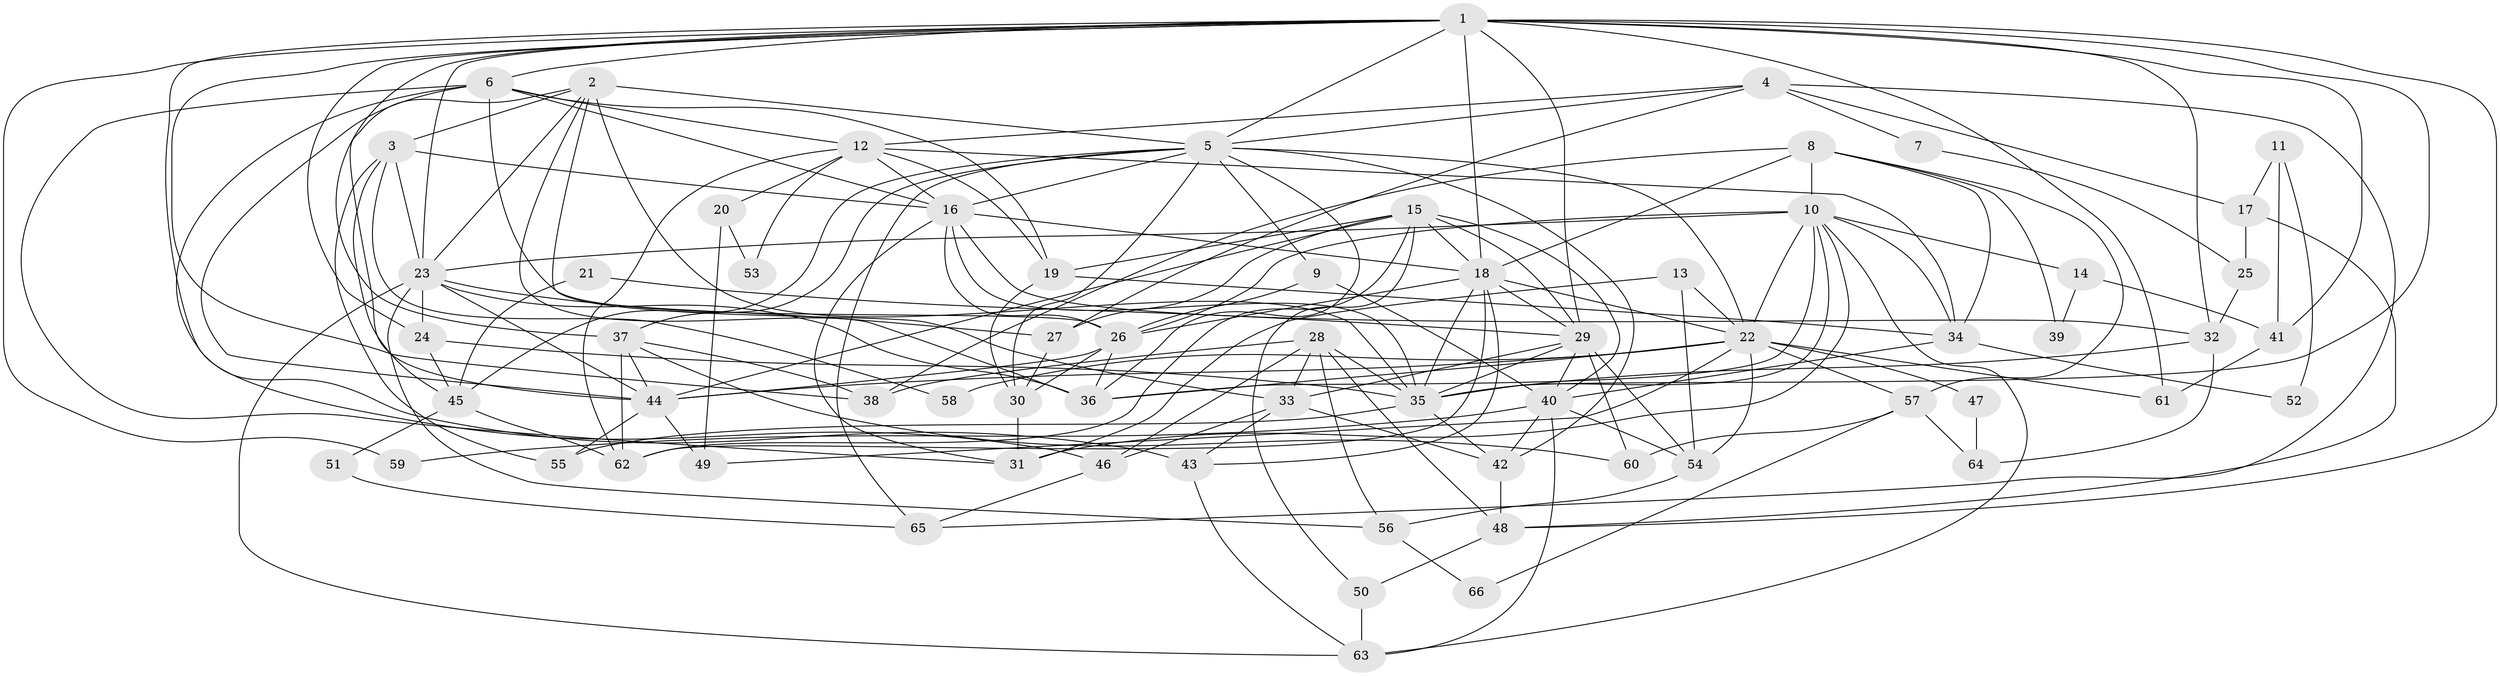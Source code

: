 // original degree distribution, {4: 0.26717557251908397, 3: 0.2748091603053435, 6: 0.10687022900763359, 5: 0.15267175572519084, 2: 0.1450381679389313, 7: 0.030534351145038167, 8: 0.007633587786259542, 9: 0.015267175572519083}
// Generated by graph-tools (version 1.1) at 2025/36/03/09/25 02:36:10]
// undirected, 66 vertices, 175 edges
graph export_dot {
graph [start="1"]
  node [color=gray90,style=filled];
  1;
  2;
  3;
  4;
  5;
  6;
  7;
  8;
  9;
  10;
  11;
  12;
  13;
  14;
  15;
  16;
  17;
  18;
  19;
  20;
  21;
  22;
  23;
  24;
  25;
  26;
  27;
  28;
  29;
  30;
  31;
  32;
  33;
  34;
  35;
  36;
  37;
  38;
  39;
  40;
  41;
  42;
  43;
  44;
  45;
  46;
  47;
  48;
  49;
  50;
  51;
  52;
  53;
  54;
  55;
  56;
  57;
  58;
  59;
  60;
  61;
  62;
  63;
  64;
  65;
  66;
  1 -- 5 [weight=2.0];
  1 -- 6 [weight=1.0];
  1 -- 18 [weight=2.0];
  1 -- 23 [weight=1.0];
  1 -- 24 [weight=1.0];
  1 -- 29 [weight=1.0];
  1 -- 32 [weight=1.0];
  1 -- 35 [weight=1.0];
  1 -- 37 [weight=1.0];
  1 -- 38 [weight=1.0];
  1 -- 41 [weight=1.0];
  1 -- 43 [weight=1.0];
  1 -- 48 [weight=2.0];
  1 -- 59 [weight=1.0];
  1 -- 61 [weight=2.0];
  2 -- 3 [weight=1.0];
  2 -- 5 [weight=2.0];
  2 -- 23 [weight=1.0];
  2 -- 33 [weight=1.0];
  2 -- 35 [weight=1.0];
  2 -- 36 [weight=1.0];
  2 -- 44 [weight=1.0];
  3 -- 16 [weight=1.0];
  3 -- 23 [weight=1.0];
  3 -- 45 [weight=1.0];
  3 -- 55 [weight=1.0];
  3 -- 58 [weight=1.0];
  4 -- 5 [weight=1.0];
  4 -- 7 [weight=1.0];
  4 -- 12 [weight=1.0];
  4 -- 17 [weight=1.0];
  4 -- 27 [weight=1.0];
  4 -- 65 [weight=1.0];
  5 -- 9 [weight=1.0];
  5 -- 16 [weight=1.0];
  5 -- 22 [weight=1.0];
  5 -- 30 [weight=1.0];
  5 -- 36 [weight=1.0];
  5 -- 37 [weight=1.0];
  5 -- 42 [weight=1.0];
  5 -- 45 [weight=1.0];
  5 -- 65 [weight=1.0];
  6 -- 12 [weight=1.0];
  6 -- 16 [weight=1.0];
  6 -- 19 [weight=1.0];
  6 -- 26 [weight=2.0];
  6 -- 31 [weight=1.0];
  6 -- 44 [weight=1.0];
  6 -- 46 [weight=1.0];
  7 -- 25 [weight=1.0];
  8 -- 10 [weight=1.0];
  8 -- 18 [weight=2.0];
  8 -- 34 [weight=1.0];
  8 -- 38 [weight=1.0];
  8 -- 39 [weight=1.0];
  8 -- 57 [weight=1.0];
  9 -- 26 [weight=1.0];
  9 -- 40 [weight=1.0];
  10 -- 14 [weight=1.0];
  10 -- 22 [weight=1.0];
  10 -- 23 [weight=3.0];
  10 -- 26 [weight=1.0];
  10 -- 31 [weight=1.0];
  10 -- 34 [weight=1.0];
  10 -- 35 [weight=1.0];
  10 -- 36 [weight=1.0];
  10 -- 63 [weight=1.0];
  11 -- 17 [weight=1.0];
  11 -- 41 [weight=1.0];
  11 -- 52 [weight=1.0];
  12 -- 16 [weight=1.0];
  12 -- 19 [weight=1.0];
  12 -- 20 [weight=1.0];
  12 -- 34 [weight=1.0];
  12 -- 53 [weight=1.0];
  12 -- 62 [weight=1.0];
  13 -- 22 [weight=1.0];
  13 -- 31 [weight=1.0];
  13 -- 54 [weight=1.0];
  14 -- 39 [weight=1.0];
  14 -- 41 [weight=1.0];
  15 -- 18 [weight=1.0];
  15 -- 19 [weight=1.0];
  15 -- 27 [weight=1.0];
  15 -- 29 [weight=1.0];
  15 -- 40 [weight=1.0];
  15 -- 44 [weight=1.0];
  15 -- 50 [weight=1.0];
  15 -- 62 [weight=1.0];
  16 -- 18 [weight=1.0];
  16 -- 26 [weight=1.0];
  16 -- 31 [weight=1.0];
  16 -- 32 [weight=1.0];
  16 -- 35 [weight=1.0];
  17 -- 25 [weight=1.0];
  17 -- 48 [weight=1.0];
  18 -- 22 [weight=1.0];
  18 -- 26 [weight=1.0];
  18 -- 29 [weight=2.0];
  18 -- 35 [weight=1.0];
  18 -- 43 [weight=1.0];
  18 -- 62 [weight=1.0];
  19 -- 30 [weight=1.0];
  19 -- 34 [weight=1.0];
  20 -- 49 [weight=1.0];
  20 -- 53 [weight=1.0];
  21 -- 29 [weight=1.0];
  21 -- 45 [weight=1.0];
  22 -- 36 [weight=1.0];
  22 -- 44 [weight=1.0];
  22 -- 47 [weight=1.0];
  22 -- 49 [weight=1.0];
  22 -- 54 [weight=1.0];
  22 -- 57 [weight=1.0];
  22 -- 58 [weight=1.0];
  22 -- 61 [weight=1.0];
  23 -- 24 [weight=1.0];
  23 -- 27 [weight=1.0];
  23 -- 36 [weight=1.0];
  23 -- 44 [weight=1.0];
  23 -- 56 [weight=1.0];
  23 -- 63 [weight=1.0];
  24 -- 35 [weight=1.0];
  24 -- 45 [weight=1.0];
  25 -- 32 [weight=1.0];
  26 -- 30 [weight=1.0];
  26 -- 36 [weight=1.0];
  26 -- 44 [weight=1.0];
  27 -- 30 [weight=1.0];
  28 -- 33 [weight=2.0];
  28 -- 35 [weight=1.0];
  28 -- 38 [weight=1.0];
  28 -- 46 [weight=1.0];
  28 -- 48 [weight=1.0];
  28 -- 56 [weight=1.0];
  29 -- 33 [weight=1.0];
  29 -- 35 [weight=1.0];
  29 -- 40 [weight=1.0];
  29 -- 54 [weight=1.0];
  29 -- 60 [weight=1.0];
  30 -- 31 [weight=1.0];
  32 -- 35 [weight=1.0];
  32 -- 64 [weight=1.0];
  33 -- 42 [weight=1.0];
  33 -- 43 [weight=1.0];
  33 -- 46 [weight=1.0];
  34 -- 40 [weight=1.0];
  34 -- 52 [weight=1.0];
  35 -- 42 [weight=1.0];
  35 -- 55 [weight=1.0];
  37 -- 38 [weight=1.0];
  37 -- 44 [weight=1.0];
  37 -- 60 [weight=1.0];
  37 -- 62 [weight=1.0];
  40 -- 42 [weight=1.0];
  40 -- 54 [weight=1.0];
  40 -- 59 [weight=2.0];
  40 -- 63 [weight=1.0];
  41 -- 61 [weight=1.0];
  42 -- 48 [weight=1.0];
  43 -- 63 [weight=1.0];
  44 -- 49 [weight=1.0];
  44 -- 55 [weight=1.0];
  45 -- 51 [weight=1.0];
  45 -- 62 [weight=1.0];
  46 -- 65 [weight=1.0];
  47 -- 64 [weight=1.0];
  48 -- 50 [weight=1.0];
  50 -- 63 [weight=1.0];
  51 -- 65 [weight=1.0];
  54 -- 56 [weight=1.0];
  56 -- 66 [weight=1.0];
  57 -- 60 [weight=1.0];
  57 -- 64 [weight=1.0];
  57 -- 66 [weight=1.0];
}
